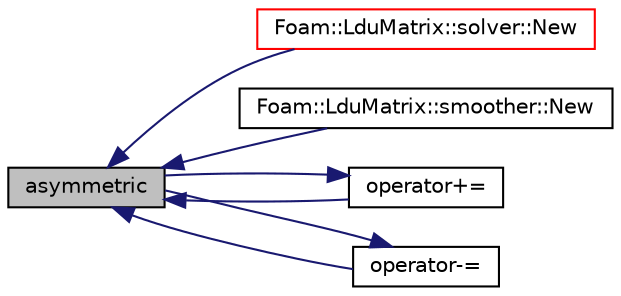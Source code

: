 digraph "asymmetric"
{
  bgcolor="transparent";
  edge [fontname="Helvetica",fontsize="10",labelfontname="Helvetica",labelfontsize="10"];
  node [fontname="Helvetica",fontsize="10",shape=record];
  rankdir="LR";
  Node848 [label="asymmetric",height=0.2,width=0.4,color="black", fillcolor="grey75", style="filled", fontcolor="black"];
  Node848 -> Node849 [dir="back",color="midnightblue",fontsize="10",style="solid",fontname="Helvetica"];
  Node849 [label="Foam::LduMatrix::solver::New",height=0.2,width=0.4,color="red",URL="$a28109.html#aa83e6f17133f94a5c4bb906a4991ceed",tooltip="Return a new solver. "];
  Node848 -> Node851 [dir="back",color="midnightblue",fontsize="10",style="solid",fontname="Helvetica"];
  Node851 [label="Foam::LduMatrix::smoother::New",height=0.2,width=0.4,color="black",URL="$a28113.html#af8f5001d95d7c1d471c4d24eedefced2",tooltip="Return a new smoother. "];
  Node848 -> Node852 [dir="back",color="midnightblue",fontsize="10",style="solid",fontname="Helvetica"];
  Node852 [label="operator+=",height=0.2,width=0.4,color="black",URL="$a28105.html#a67cb5e721083def89a8775562081caeb"];
  Node852 -> Node848 [dir="back",color="midnightblue",fontsize="10",style="solid",fontname="Helvetica"];
  Node848 -> Node853 [dir="back",color="midnightblue",fontsize="10",style="solid",fontname="Helvetica"];
  Node853 [label="operator-=",height=0.2,width=0.4,color="black",URL="$a28105.html#ade231ee3b05d977629dbaeeb2c538dae"];
  Node853 -> Node848 [dir="back",color="midnightblue",fontsize="10",style="solid",fontname="Helvetica"];
}
